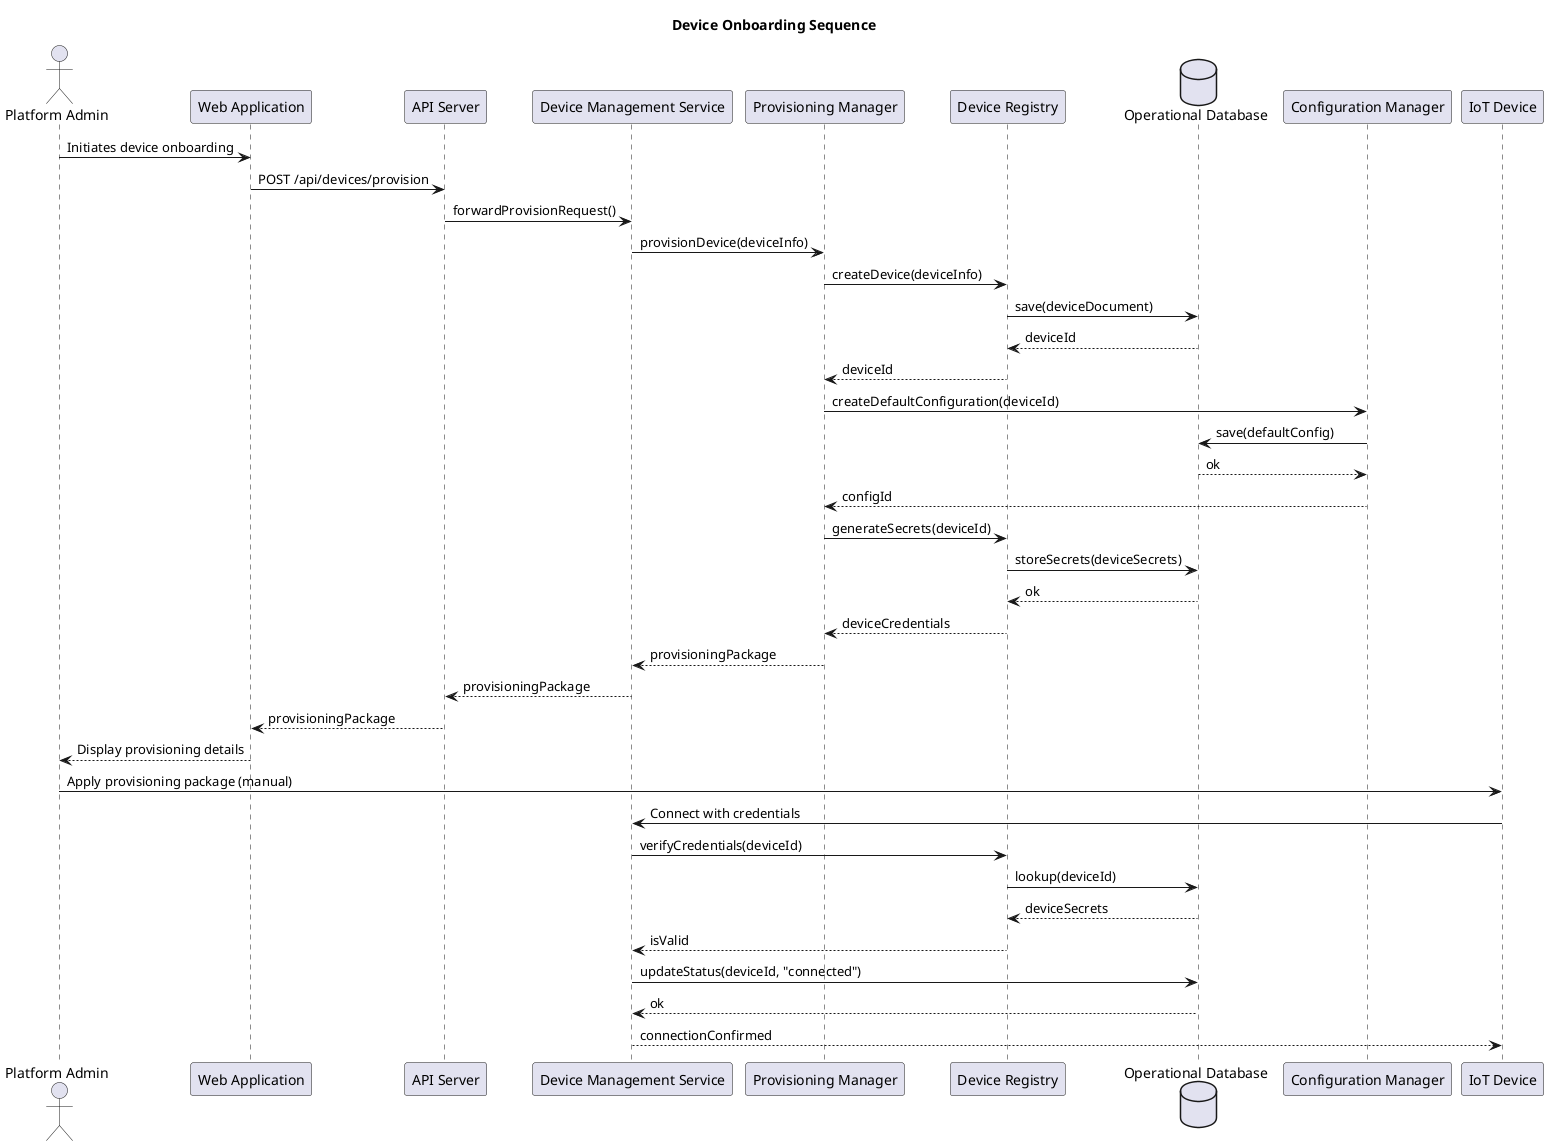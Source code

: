 @startuml Device Onboarding Sequence
title "Device Onboarding Sequence"

actor "Platform Admin" as admin
participant "Web Application" as webApp
participant "API Server" as apiServer
participant "Device Management Service" as deviceService
participant "Provisioning Manager" as provisionMgr
participant "Device Registry" as deviceRegistry
database "Operational Database" as database
participant "Configuration Manager" as configMgr
participant "IoT Device" as device

admin -> webApp: Initiates device onboarding
webApp -> apiServer: POST /api/devices/provision
apiServer -> deviceService: forwardProvisionRequest()
deviceService -> provisionMgr: provisionDevice(deviceInfo)

provisionMgr -> deviceRegistry: createDevice(deviceInfo)
deviceRegistry -> database: save(deviceDocument)
database --> deviceRegistry: deviceId
deviceRegistry --> provisionMgr: deviceId

provisionMgr -> configMgr: createDefaultConfiguration(deviceId)
configMgr -> database: save(defaultConfig)
database --> configMgr: ok
configMgr --> provisionMgr: configId

provisionMgr -> deviceRegistry: generateSecrets(deviceId)
deviceRegistry -> database: storeSecrets(deviceSecrets)
database --> deviceRegistry: ok
deviceRegistry --> provisionMgr: deviceCredentials

provisionMgr --> deviceService: provisioningPackage
deviceService --> apiServer: provisioningPackage
apiServer --> webApp: provisioningPackage

webApp --> admin: Display provisioning details
admin -> device: Apply provisioning package (manual)
device -> deviceService: Connect with credentials
deviceService -> deviceRegistry: verifyCredentials(deviceId)
deviceRegistry -> database: lookup(deviceId)
database --> deviceRegistry: deviceSecrets
deviceRegistry --> deviceService: isValid

deviceService -> database: updateStatus(deviceId, "connected")
database --> deviceService: ok
deviceService --> device: connectionConfirmed

@enduml
